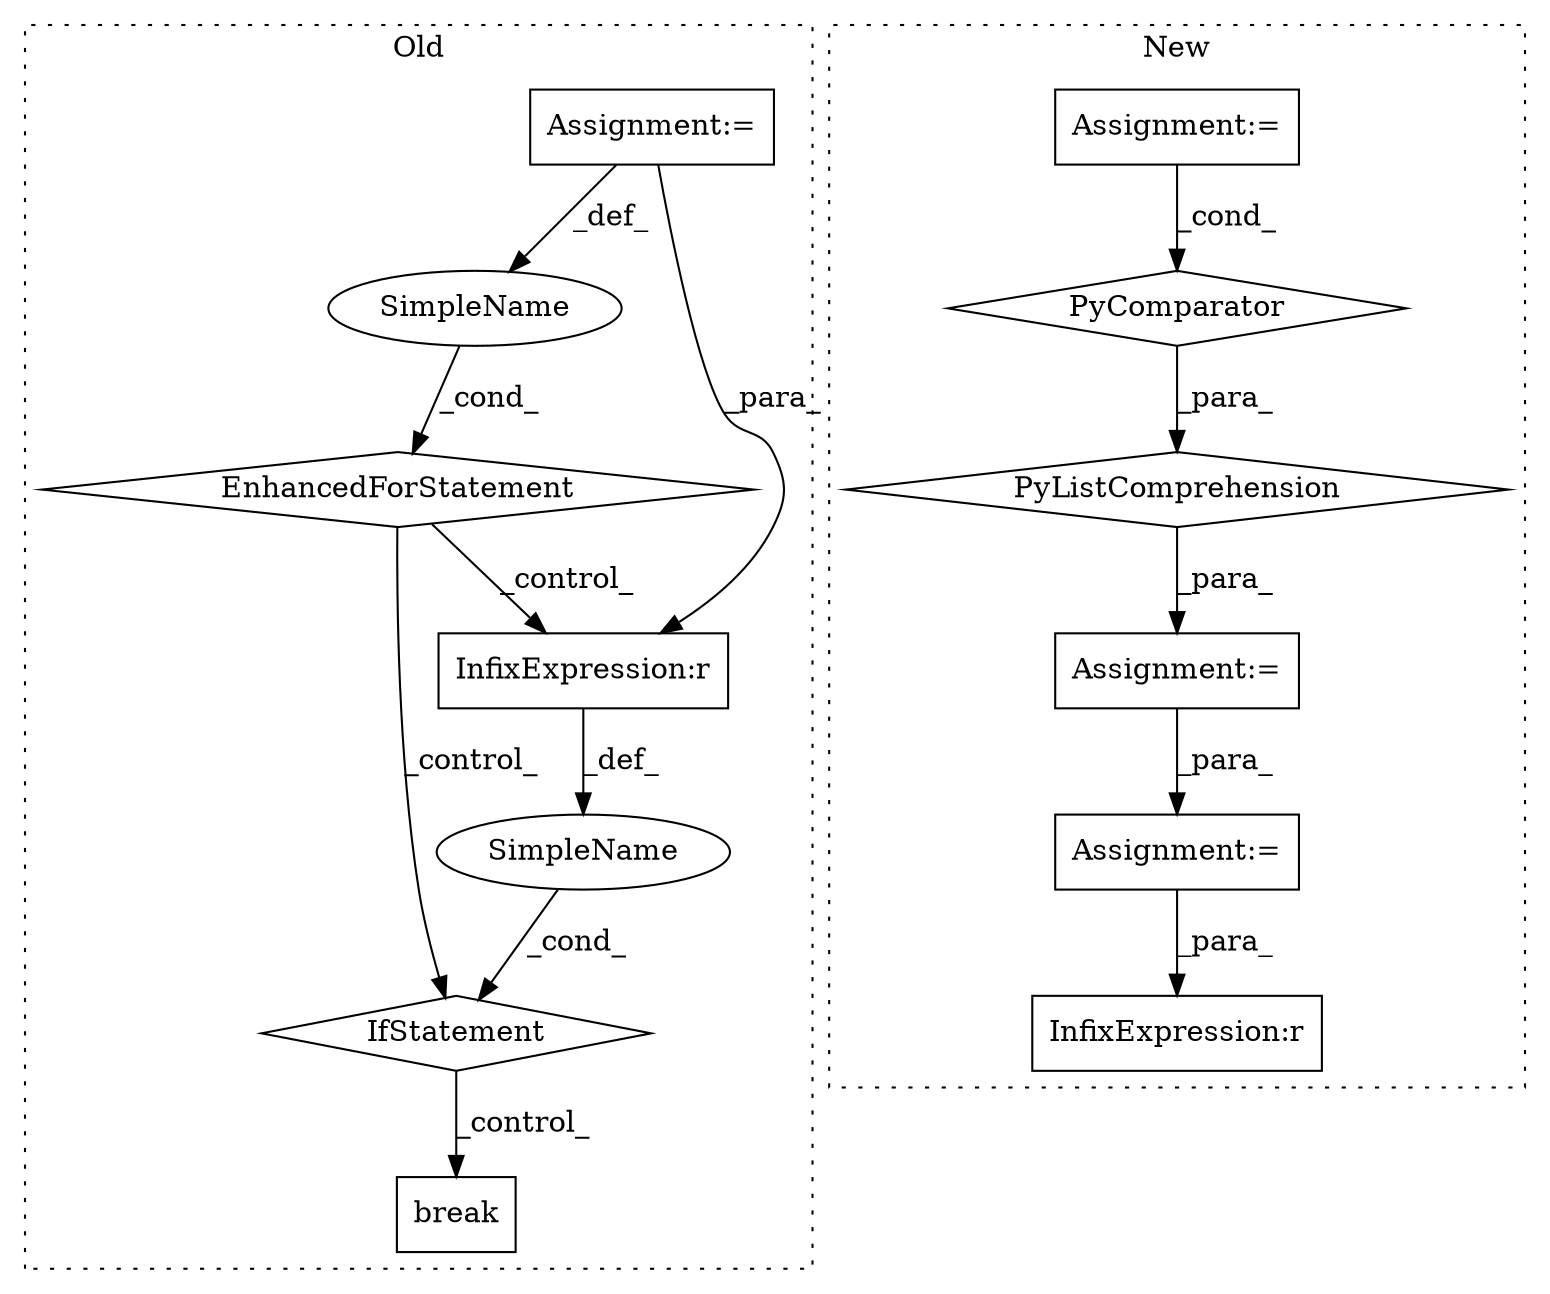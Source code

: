 digraph G {
subgraph cluster0 {
1 [label="break" a="10" s="13145" l="6" shape="box"];
5 [label="IfStatement" a="25" s="13111,13133" l="4,2" shape="diamond"];
6 [label="SimpleName" a="42" s="" l="" shape="ellipse"];
8 [label="SimpleName" a="42" s="13016" l="1" shape="ellipse"];
9 [label="EnhancedForStatement" a="70" s="12937,13058" l="63,2" shape="diamond"];
10 [label="Assignment:=" a="7" s="12880" l="1" shape="box"];
11 [label="InfixExpression:r" a="27" s="13116" l="4" shape="box"];
label = "Old";
style="dotted";
}
subgraph cluster1 {
2 [label="PyListComprehension" a="109" s="13048" l="100" shape="diamond"];
3 [label="PyComparator" a="113" s="12931" l="56" shape="diamond"];
4 [label="Assignment:=" a="7" s="12931" l="56" shape="box"];
7 [label="Assignment:=" a="7" s="13197" l="1" shape="box"];
12 [label="Assignment:=" a="7" s="13036" l="12" shape="box"];
13 [label="InfixExpression:r" a="27" s="13295" l="4" shape="box"];
label = "New";
style="dotted";
}
2 -> 12 [label="_para_"];
3 -> 2 [label="_para_"];
4 -> 3 [label="_cond_"];
5 -> 1 [label="_control_"];
6 -> 5 [label="_cond_"];
7 -> 13 [label="_para_"];
8 -> 9 [label="_cond_"];
9 -> 5 [label="_control_"];
9 -> 11 [label="_control_"];
10 -> 11 [label="_para_"];
10 -> 8 [label="_def_"];
11 -> 6 [label="_def_"];
12 -> 7 [label="_para_"];
}